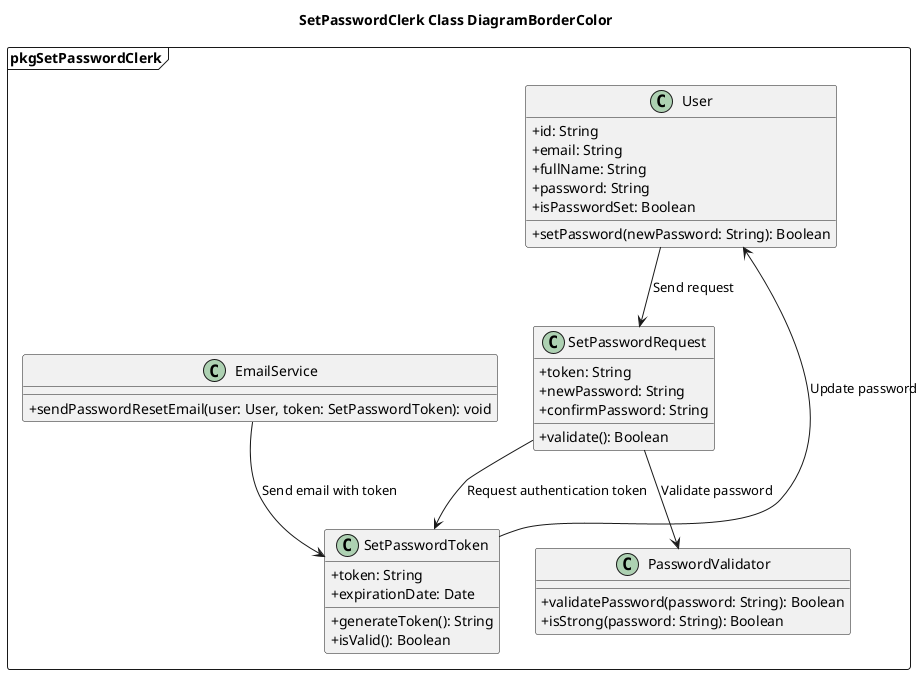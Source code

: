@startuml SetPasswordClerk
skinparam classAttributeIconSize 0
Title SetPasswordClerk Class DiagramBorderColor

' Lớp chính xử lý sign-in
package pkgSetPasswordClerk <<Frame>>{
    ' User class
    class User {
    + id: String
    + email: String
    + fullName: String
    + password: String
    + isPasswordSet: Boolean
    + setPassword(newPassword: String): Boolean
    }

    ' Set password request class
    class SetPasswordRequest {
    + token: String
    + newPassword: String
    + confirmPassword: String
    + validate(): Boolean
    }

    ' Password reset token class
    class SetPasswordToken {
    + token: String
    + expirationDate: Date
    + generateToken(): String
    + isValid(): Boolean
    }

    ' Password validation class
    class PasswordValidator {
    + validatePassword(password: String): Boolean
    + isStrong(password: String): Boolean
    }

    ' Email service class
    class EmailService {
    + sendPasswordResetEmail(user: User, token: SetPasswordToken): void
    }

    ' Relationships
    User --> SetPasswordRequest : "Send request"
    SetPasswordRequest --> SetPasswordToken : "Request authentication token"
    SetPasswordRequest --> PasswordValidator : "Validate password"
    SetPasswordToken --> User : "Update password"
    EmailService --> SetPasswordToken : "Send email with token"
}
@enduml
